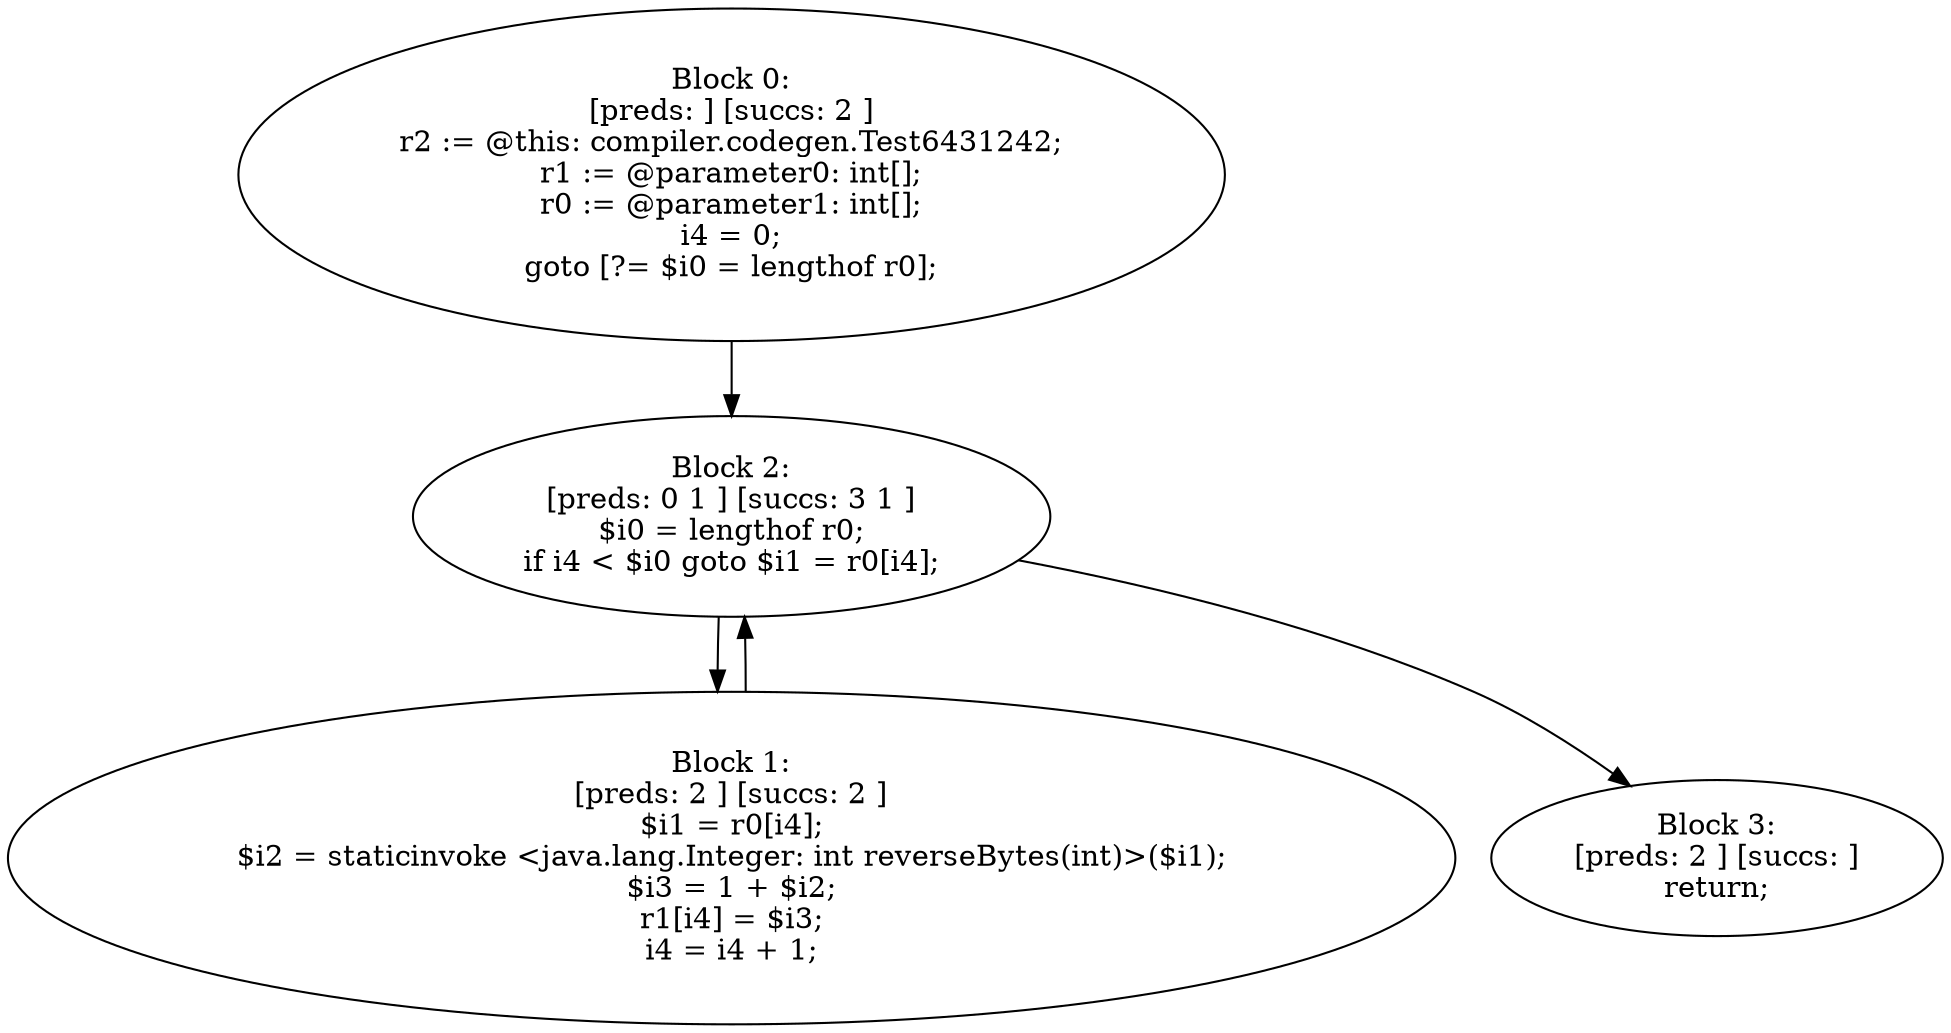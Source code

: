 digraph "unitGraph" {
    "Block 0:
[preds: ] [succs: 2 ]
r2 := @this: compiler.codegen.Test6431242;
r1 := @parameter0: int[];
r0 := @parameter1: int[];
i4 = 0;
goto [?= $i0 = lengthof r0];
"
    "Block 1:
[preds: 2 ] [succs: 2 ]
$i1 = r0[i4];
$i2 = staticinvoke <java.lang.Integer: int reverseBytes(int)>($i1);
$i3 = 1 + $i2;
r1[i4] = $i3;
i4 = i4 + 1;
"
    "Block 2:
[preds: 0 1 ] [succs: 3 1 ]
$i0 = lengthof r0;
if i4 < $i0 goto $i1 = r0[i4];
"
    "Block 3:
[preds: 2 ] [succs: ]
return;
"
    "Block 0:
[preds: ] [succs: 2 ]
r2 := @this: compiler.codegen.Test6431242;
r1 := @parameter0: int[];
r0 := @parameter1: int[];
i4 = 0;
goto [?= $i0 = lengthof r0];
"->"Block 2:
[preds: 0 1 ] [succs: 3 1 ]
$i0 = lengthof r0;
if i4 < $i0 goto $i1 = r0[i4];
";
    "Block 1:
[preds: 2 ] [succs: 2 ]
$i1 = r0[i4];
$i2 = staticinvoke <java.lang.Integer: int reverseBytes(int)>($i1);
$i3 = 1 + $i2;
r1[i4] = $i3;
i4 = i4 + 1;
"->"Block 2:
[preds: 0 1 ] [succs: 3 1 ]
$i0 = lengthof r0;
if i4 < $i0 goto $i1 = r0[i4];
";
    "Block 2:
[preds: 0 1 ] [succs: 3 1 ]
$i0 = lengthof r0;
if i4 < $i0 goto $i1 = r0[i4];
"->"Block 3:
[preds: 2 ] [succs: ]
return;
";
    "Block 2:
[preds: 0 1 ] [succs: 3 1 ]
$i0 = lengthof r0;
if i4 < $i0 goto $i1 = r0[i4];
"->"Block 1:
[preds: 2 ] [succs: 2 ]
$i1 = r0[i4];
$i2 = staticinvoke <java.lang.Integer: int reverseBytes(int)>($i1);
$i3 = 1 + $i2;
r1[i4] = $i3;
i4 = i4 + 1;
";
}
